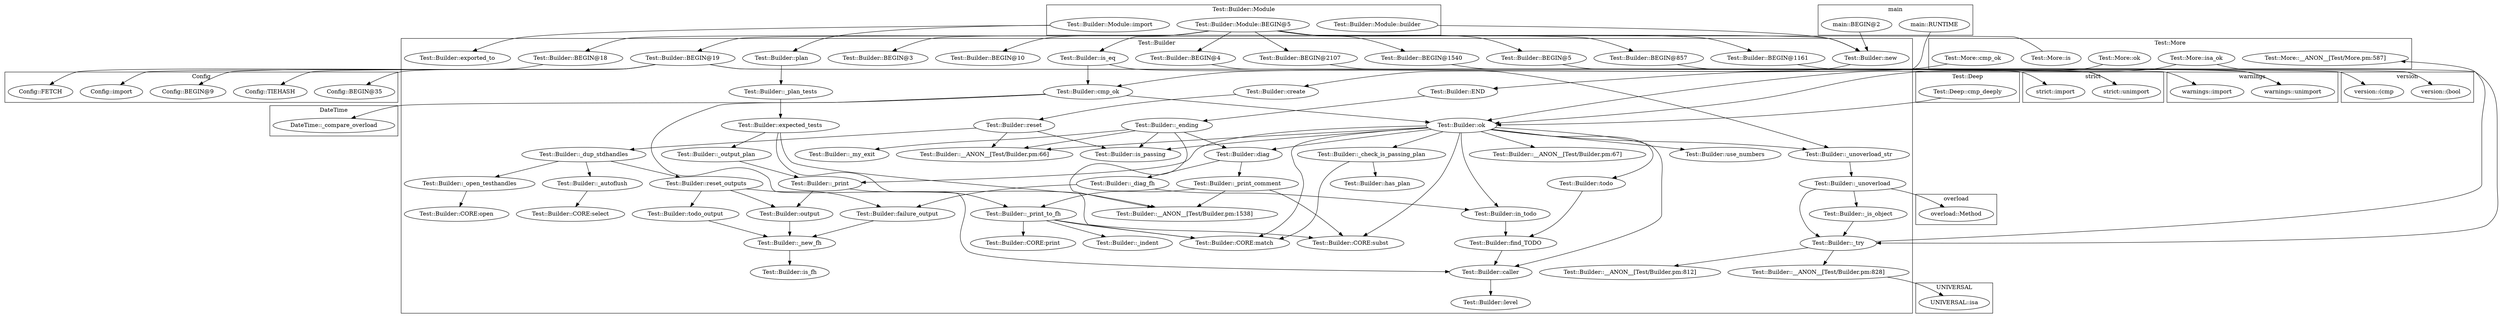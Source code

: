 digraph {
graph [overlap=false]
subgraph cluster_Config {
	label="Config";
	"Config::BEGIN@35";
	"Config::TIEHASH";
	"Config::BEGIN@9";
	"Config::import";
	"Config::FETCH";
}
subgraph cluster_warnings {
	label="warnings";
	"warnings::unimport";
	"warnings::import";
}
subgraph cluster_version {
	label="version";
	"version::(bool";
	"version::(cmp";
}
subgraph cluster_Test_Builder {
	label="Test::Builder";
	"Test::Builder::in_todo";
	"Test::Builder::use_numbers";
	"Test::Builder::failure_output";
	"Test::Builder::__ANON__[Test/Builder.pm:812]";
	"Test::Builder::__ANON__[Test/Builder.pm:67]";
	"Test::Builder::CORE:match";
	"Test::Builder::is_passing";
	"Test::Builder::BEGIN@1540";
	"Test::Builder::CORE:subst";
	"Test::Builder::is_eq";
	"Test::Builder::__ANON__[Test/Builder.pm:828]";
	"Test::Builder::BEGIN@3";
	"Test::Builder::reset_outputs";
	"Test::Builder::todo_output";
	"Test::Builder::create";
	"Test::Builder::CORE:select";
	"Test::Builder::_print";
	"Test::Builder::cmp_ok";
	"Test::Builder::_ending";
	"Test::Builder::_output_plan";
	"Test::Builder::new";
	"Test::Builder::_print_comment";
	"Test::Builder::diag";
	"Test::Builder::BEGIN@1161";
	"Test::Builder::_autoflush";
	"Test::Builder::_plan_tests";
	"Test::Builder::plan";
	"Test::Builder::_check_is_passing_plan";
	"Test::Builder::expected_tests";
	"Test::Builder::_open_testhandles";
	"Test::Builder::BEGIN@2107";
	"Test::Builder::todo";
	"Test::Builder::_dup_stdhandles";
	"Test::Builder::__ANON__[Test/Builder.pm:66]";
	"Test::Builder::BEGIN@4";
	"Test::Builder::caller";
	"Test::Builder::_indent";
	"Test::Builder::output";
	"Test::Builder::BEGIN@5";
	"Test::Builder::BEGIN@10";
	"Test::Builder::__ANON__[Test/Builder.pm:1538]";
	"Test::Builder::reset";
	"Test::Builder::_try";
	"Test::Builder::_unoverload";
	"Test::Builder::level";
	"Test::Builder::BEGIN@19";
	"Test::Builder::is_fh";
	"Test::Builder::CORE:print";
	"Test::Builder::BEGIN@857";
	"Test::Builder::find_TODO";
	"Test::Builder::_my_exit";
	"Test::Builder::_diag_fh";
	"Test::Builder::BEGIN@18";
	"Test::Builder::_print_to_fh";
	"Test::Builder::END";
	"Test::Builder::ok";
	"Test::Builder::CORE:open";
	"Test::Builder::has_plan";
	"Test::Builder::_new_fh";
	"Test::Builder::_is_object";
	"Test::Builder::_unoverload_str";
	"Test::Builder::exported_to";
}
subgraph cluster_Test_More {
	label="Test::More";
	"Test::More::isa_ok";
	"Test::More::is";
	"Test::More::cmp_ok";
	"Test::More::__ANON__[Test/More.pm:587]";
	"Test::More::ok";
}
subgraph cluster_UNIVERSAL {
	label="UNIVERSAL";
	"UNIVERSAL::isa";
}
subgraph cluster_Test_Deep {
	label="Test::Deep";
	"Test::Deep::cmp_deeply";
}
subgraph cluster_strict {
	label="strict";
	"strict::import";
	"strict::unimport";
}
subgraph cluster_DateTime {
	label="DateTime";
	"DateTime::_compare_overload";
}
subgraph cluster_overload {
	label="overload";
	"overload::Method";
}
subgraph cluster_main {
	label="main";
	"main::BEGIN@2";
	"main::RUNTIME";
}
subgraph cluster_Test_Builder_Module {
	label="Test::Builder::Module";
	"Test::Builder::Module::builder";
	"Test::Builder::Module::BEGIN@5";
	"Test::Builder::Module::import";
}
"Test::Builder::ok" -> "Test::Builder::__ANON__[Test/Builder.pm:67]";
"Test::Builder::_check_is_passing_plan" -> "Test::Builder::CORE:match";
"Test::Builder::_print_to_fh" -> "Test::Builder::CORE:match";
"Test::Builder::expected_tests" -> "Test::Builder::CORE:match";
"Test::Builder::ok" -> "Test::Builder::CORE:match";
"Test::Builder::reset_outputs" -> "Test::Builder::todo_output";
"Test::Builder::_ending" -> "Test::Builder::diag";
"Test::Builder::ok" -> "Test::Builder::diag";
"Test::Builder::BEGIN@857" -> "warnings::unimport";
"Test::Builder::BEGIN@1161" -> "warnings::unimport";
"Test::Builder::ok" -> "Test::Builder::_check_is_passing_plan";
"Test::Builder::BEGIN@19" -> "Config::BEGIN@35";
"Test::Builder::reset" -> "Test::Builder::_dup_stdhandles";
"Test::Builder::reset" -> "Test::Builder::__ANON__[Test/Builder.pm:66]";
"Test::Builder::_ending" -> "Test::Builder::__ANON__[Test/Builder.pm:66]";
"Test::Builder::ok" -> "Test::Builder::__ANON__[Test/Builder.pm:66]";
"Test::Builder::Module::BEGIN@5" -> "Test::Builder::BEGIN@4";
"Test::Builder::_print_to_fh" -> "Test::Builder::_indent";
"Test::Builder::_print_to_fh" -> "Test::Builder::CORE:print";
"Test::Builder::Module::BEGIN@5" -> "Test::Builder::BEGIN@857";
"Test::Builder::BEGIN@19" -> "version::(bool";
"Test::Builder::in_todo" -> "Test::Builder::find_TODO";
"Test::Builder::todo" -> "Test::Builder::find_TODO";
"Test::Builder::_ending" -> "Test::Builder::_my_exit";
"Test::Builder::diag" -> "Test::Builder::_diag_fh";
"Test::Builder::Module::BEGIN@5" -> "Test::Builder::BEGIN@18";
"Test::Builder::_check_is_passing_plan" -> "Test::Builder::has_plan";
"Test::Builder::BEGIN@19" -> "Config::TIEHASH";
"Test::Builder::BEGIN@19" -> "Config::import";
"Test::Builder::Module::BEGIN@5" -> "Test::Builder::BEGIN@1540";
"Test::More::is" -> "Test::Builder::is_eq";
"Test::Builder::BEGIN@19" -> "Config::BEGIN@9";
"Test::Builder::_dup_stdhandles" -> "Test::Builder::reset_outputs";
"Test::Builder::Module::BEGIN@5" -> "Test::Builder::BEGIN@3";
"Test::Builder::new" -> "Test::Builder::create";
"Test::Builder::_autoflush" -> "Test::Builder::CORE:select";
"Test::Builder::diag" -> "Test::Builder::_print_comment";
"Test::Builder::Module::import" -> "Test::Builder::plan";
"Test::Builder::plan" -> "Test::Builder::_plan_tests";
"Test::Builder::_dup_stdhandles" -> "Test::Builder::_open_testhandles";
"Test::Builder::cmp_ok" -> "Test::Builder::caller";
"Test::Builder::ok" -> "Test::Builder::caller";
"Test::Builder::find_TODO" -> "Test::Builder::caller";
"Test::Builder::_print" -> "Test::Builder::output";
"Test::Builder::reset_outputs" -> "Test::Builder::output";
"Test::More::isa_ok" -> "Test::Builder::_try";
"Test::Builder::_unoverload" -> "Test::Builder::_try";
"Test::Builder::_is_object" -> "Test::Builder::_try";
"Test::Builder::caller" -> "Test::Builder::level";
"Test::Builder::_new_fh" -> "Test::Builder::is_fh";
"Test::Builder::cmp_ok" -> "DateTime::_compare_overload";
"main::RUNTIME" -> "Test::Builder::END";
"Test::Builder::_print" -> "Test::Builder::_print_to_fh";
"Test::Builder::_print_comment" -> "Test::Builder::_print_to_fh";
"Test::Builder::ok" -> "Test::Builder::in_todo";
"Test::Builder::_diag_fh" -> "Test::Builder::in_todo";
"Test::Builder::ok" -> "Test::Builder::use_numbers";
"Test::Builder::reset_outputs" -> "Test::Builder::failure_output";
"Test::Builder::_diag_fh" -> "Test::Builder::failure_output";
"Test::Builder::reset" -> "Test::Builder::is_passing";
"Test::Builder::_ending" -> "Test::Builder::is_passing";
"Test::Builder::ok" -> "Test::Builder::is_passing";
"Test::Builder::_print_to_fh" -> "Test::Builder::CORE:subst";
"Test::Builder::ok" -> "Test::Builder::CORE:subst";
"Test::Builder::_print_comment" -> "Test::Builder::CORE:subst";
"Test::Builder::_try" -> "Test::Builder::__ANON__[Test/Builder.pm:828]";
"Test::More::cmp_ok" -> "Test::Builder::cmp_ok";
"Test::Builder::is_eq" -> "Test::Builder::cmp_ok";
"Test::Builder::expected_tests" -> "Test::Builder::_output_plan";
"Test::Builder::_unoverload" -> "overload::Method";
"Test::Builder::Module::BEGIN@5" -> "Test::Builder::BEGIN@2107";
"Test::Builder::ok" -> "Test::Builder::todo";
"Test::Builder::BEGIN@2107" -> "strict::unimport";
"Test::Builder::BEGIN@1540" -> "strict::unimport";
"Test::Builder::Module::BEGIN@5" -> "Test::Builder::BEGIN@10";
"Test::Builder::__ANON__[Test/Builder.pm:828]" -> "UNIVERSAL::isa";
"Test::Builder::create" -> "Test::Builder::reset";
"Test::Builder::_unoverload_str" -> "Test::Builder::_unoverload";
"Test::Builder::Module::BEGIN@5" -> "Test::Builder::BEGIN@19";
"Test::Builder::BEGIN@5" -> "warnings::import";
"Test::More::isa_ok" -> "Test::Builder::ok";
"Test::Builder::cmp_ok" -> "Test::Builder::ok";
"Test::More::ok" -> "Test::Builder::ok";
"Test::Deep::cmp_deeply" -> "Test::Builder::ok";
"Test::Builder::_open_testhandles" -> "Test::Builder::CORE:open";
"Test::Builder::failure_output" -> "Test::Builder::_new_fh";
"Test::Builder::todo_output" -> "Test::Builder::_new_fh";
"Test::Builder::output" -> "Test::Builder::_new_fh";
"Test::Builder::_try" -> "Test::Builder::__ANON__[Test/Builder.pm:812]";
"Test::Builder::_try" -> "Test::More::__ANON__[Test/More.pm:587]";
"Test::Builder::_output_plan" -> "Test::Builder::_print";
"Test::Builder::ok" -> "Test::Builder::_print";
"Test::Builder::END" -> "Test::Builder::_ending";
"Test::Builder::BEGIN@19" -> "version::(cmp";
"main::BEGIN@2" -> "Test::Builder::new";
"Test::Builder::Module::builder" -> "Test::Builder::new";
"Test::Builder::Module::BEGIN@5" -> "Test::Builder::new";
"Test::Builder::Module::BEGIN@5" -> "Test::Builder::BEGIN@1161";
"Test::Builder::_dup_stdhandles" -> "Test::Builder::_autoflush";
"Test::Builder::_plan_tests" -> "Test::Builder::expected_tests";
"Test::Builder::Module::BEGIN@5" -> "Test::Builder::BEGIN@5";
"Test::Builder::_ending" -> "Test::Builder::__ANON__[Test/Builder.pm:1538]";
"Test::Builder::expected_tests" -> "Test::Builder::__ANON__[Test/Builder.pm:1538]";
"Test::Builder::_print_comment" -> "Test::Builder::__ANON__[Test/Builder.pm:1538]";
"Test::Builder::BEGIN@18" -> "Config::FETCH";
"Test::Builder::BEGIN@4" -> "strict::import";
"Test::Builder::Module::import" -> "Test::Builder::exported_to";
"Test::Builder::is_eq" -> "Test::Builder::_unoverload_str";
"Test::Builder::ok" -> "Test::Builder::_unoverload_str";
"Test::Builder::_unoverload" -> "Test::Builder::_is_object";
}
